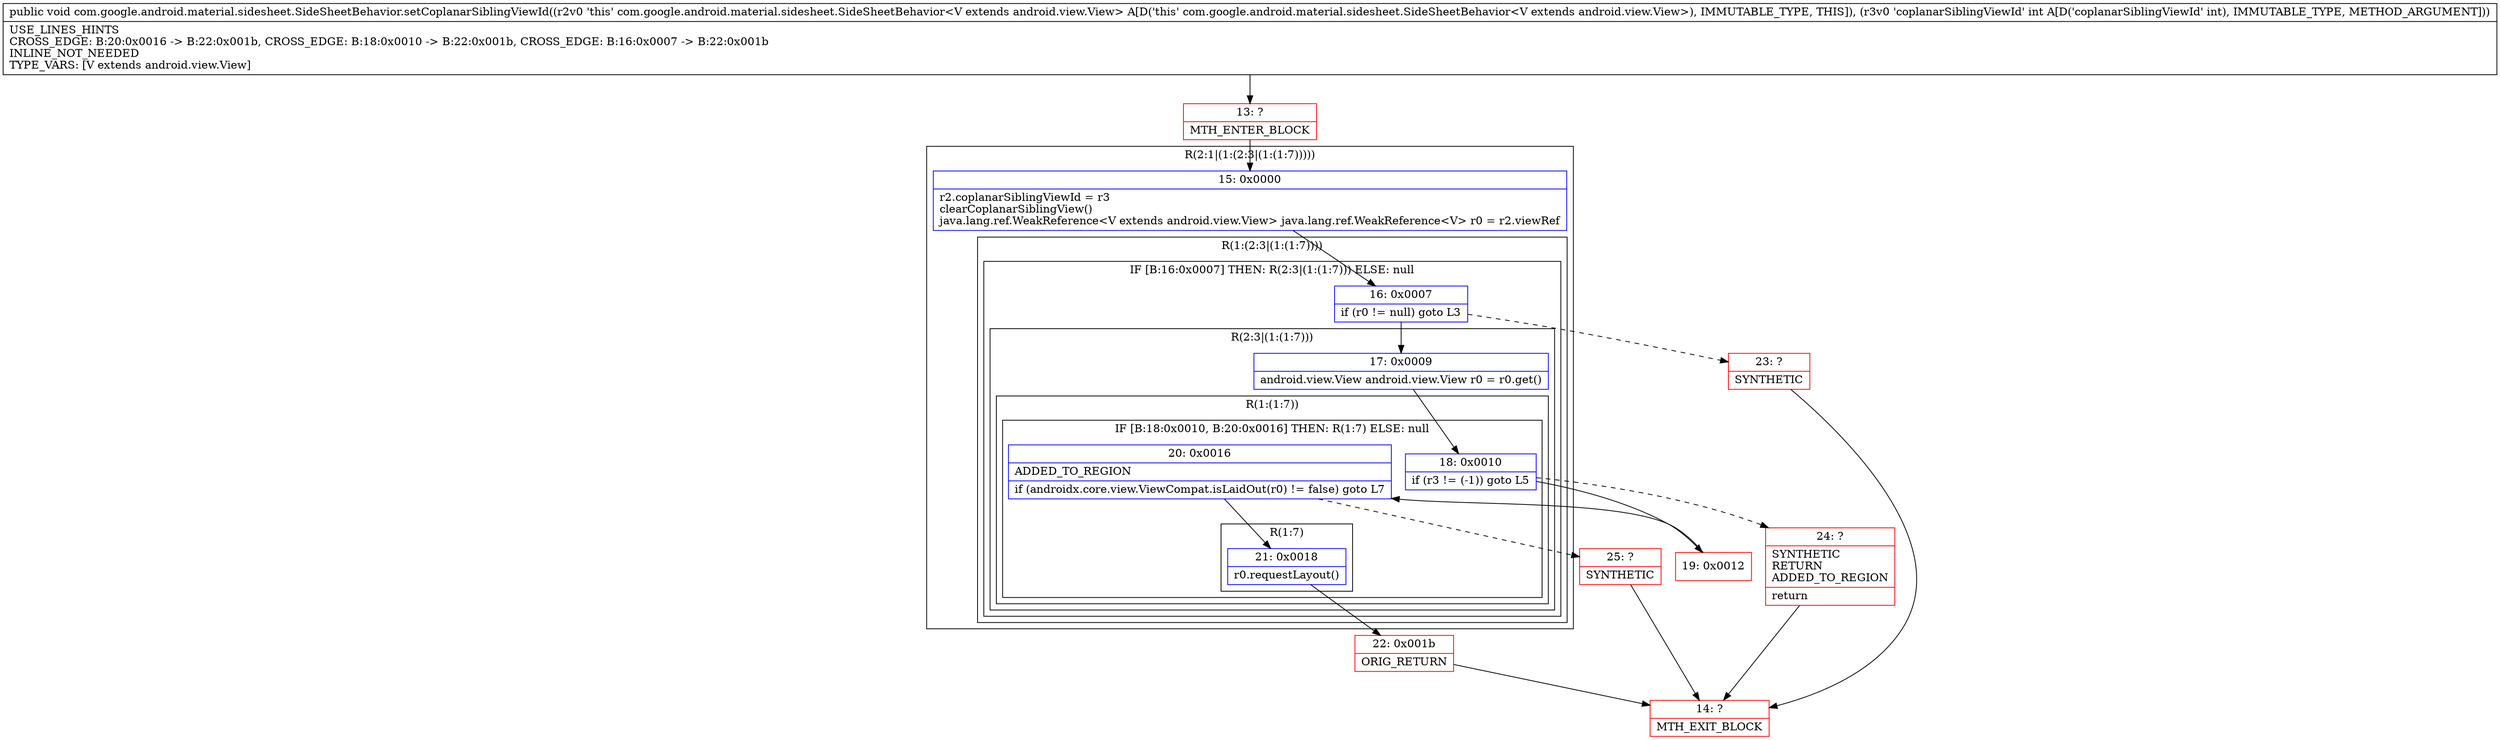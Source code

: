digraph "CFG forcom.google.android.material.sidesheet.SideSheetBehavior.setCoplanarSiblingViewId(I)V" {
subgraph cluster_Region_1954018354 {
label = "R(2:1|(1:(2:3|(1:(1:7)))))";
node [shape=record,color=blue];
Node_15 [shape=record,label="{15\:\ 0x0000|r2.coplanarSiblingViewId = r3\lclearCoplanarSiblingView()\ljava.lang.ref.WeakReference\<V extends android.view.View\> java.lang.ref.WeakReference\<V\> r0 = r2.viewRef\l}"];
subgraph cluster_Region_197820770 {
label = "R(1:(2:3|(1:(1:7))))";
node [shape=record,color=blue];
subgraph cluster_IfRegion_1815465319 {
label = "IF [B:16:0x0007] THEN: R(2:3|(1:(1:7))) ELSE: null";
node [shape=record,color=blue];
Node_16 [shape=record,label="{16\:\ 0x0007|if (r0 != null) goto L3\l}"];
subgraph cluster_Region_1582477219 {
label = "R(2:3|(1:(1:7)))";
node [shape=record,color=blue];
Node_17 [shape=record,label="{17\:\ 0x0009|android.view.View android.view.View r0 = r0.get()\l}"];
subgraph cluster_Region_1063904255 {
label = "R(1:(1:7))";
node [shape=record,color=blue];
subgraph cluster_IfRegion_383948654 {
label = "IF [B:18:0x0010, B:20:0x0016] THEN: R(1:7) ELSE: null";
node [shape=record,color=blue];
Node_18 [shape=record,label="{18\:\ 0x0010|if (r3 != (\-1)) goto L5\l}"];
Node_20 [shape=record,label="{20\:\ 0x0016|ADDED_TO_REGION\l|if (androidx.core.view.ViewCompat.isLaidOut(r0) != false) goto L7\l}"];
subgraph cluster_Region_1577007076 {
label = "R(1:7)";
node [shape=record,color=blue];
Node_21 [shape=record,label="{21\:\ 0x0018|r0.requestLayout()\l}"];
}
}
}
}
}
}
}
Node_13 [shape=record,color=red,label="{13\:\ ?|MTH_ENTER_BLOCK\l}"];
Node_19 [shape=record,color=red,label="{19\:\ 0x0012}"];
Node_22 [shape=record,color=red,label="{22\:\ 0x001b|ORIG_RETURN\l}"];
Node_14 [shape=record,color=red,label="{14\:\ ?|MTH_EXIT_BLOCK\l}"];
Node_25 [shape=record,color=red,label="{25\:\ ?|SYNTHETIC\l}"];
Node_24 [shape=record,color=red,label="{24\:\ ?|SYNTHETIC\lRETURN\lADDED_TO_REGION\l|return\l}"];
Node_23 [shape=record,color=red,label="{23\:\ ?|SYNTHETIC\l}"];
MethodNode[shape=record,label="{public void com.google.android.material.sidesheet.SideSheetBehavior.setCoplanarSiblingViewId((r2v0 'this' com.google.android.material.sidesheet.SideSheetBehavior\<V extends android.view.View\> A[D('this' com.google.android.material.sidesheet.SideSheetBehavior\<V extends android.view.View\>), IMMUTABLE_TYPE, THIS]), (r3v0 'coplanarSiblingViewId' int A[D('coplanarSiblingViewId' int), IMMUTABLE_TYPE, METHOD_ARGUMENT]))  | USE_LINES_HINTS\lCROSS_EDGE: B:20:0x0016 \-\> B:22:0x001b, CROSS_EDGE: B:18:0x0010 \-\> B:22:0x001b, CROSS_EDGE: B:16:0x0007 \-\> B:22:0x001b\lINLINE_NOT_NEEDED\lTYPE_VARS: [V extends android.view.View]\l}"];
MethodNode -> Node_13;Node_15 -> Node_16;
Node_16 -> Node_17;
Node_16 -> Node_23[style=dashed];
Node_17 -> Node_18;
Node_18 -> Node_19;
Node_18 -> Node_24[style=dashed];
Node_20 -> Node_21;
Node_20 -> Node_25[style=dashed];
Node_21 -> Node_22;
Node_13 -> Node_15;
Node_19 -> Node_20;
Node_22 -> Node_14;
Node_25 -> Node_14;
Node_24 -> Node_14;
Node_23 -> Node_14;
}

